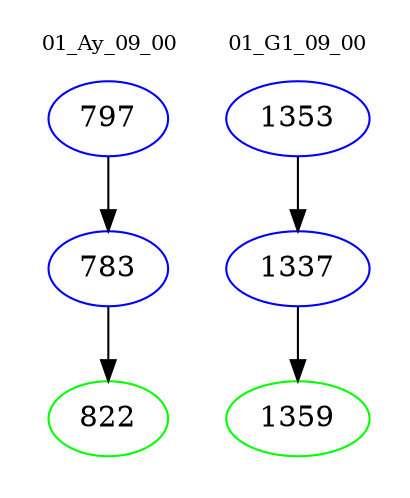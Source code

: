 digraph{
subgraph cluster_0 {
color = white
label = "01_Ay_09_00";
fontsize=10;
T0_797 [label="797", color="blue"]
T0_797 -> T0_783 [color="black"]
T0_783 [label="783", color="blue"]
T0_783 -> T0_822 [color="black"]
T0_822 [label="822", color="green"]
}
subgraph cluster_1 {
color = white
label = "01_G1_09_00";
fontsize=10;
T1_1353 [label="1353", color="blue"]
T1_1353 -> T1_1337 [color="black"]
T1_1337 [label="1337", color="blue"]
T1_1337 -> T1_1359 [color="black"]
T1_1359 [label="1359", color="green"]
}
}
